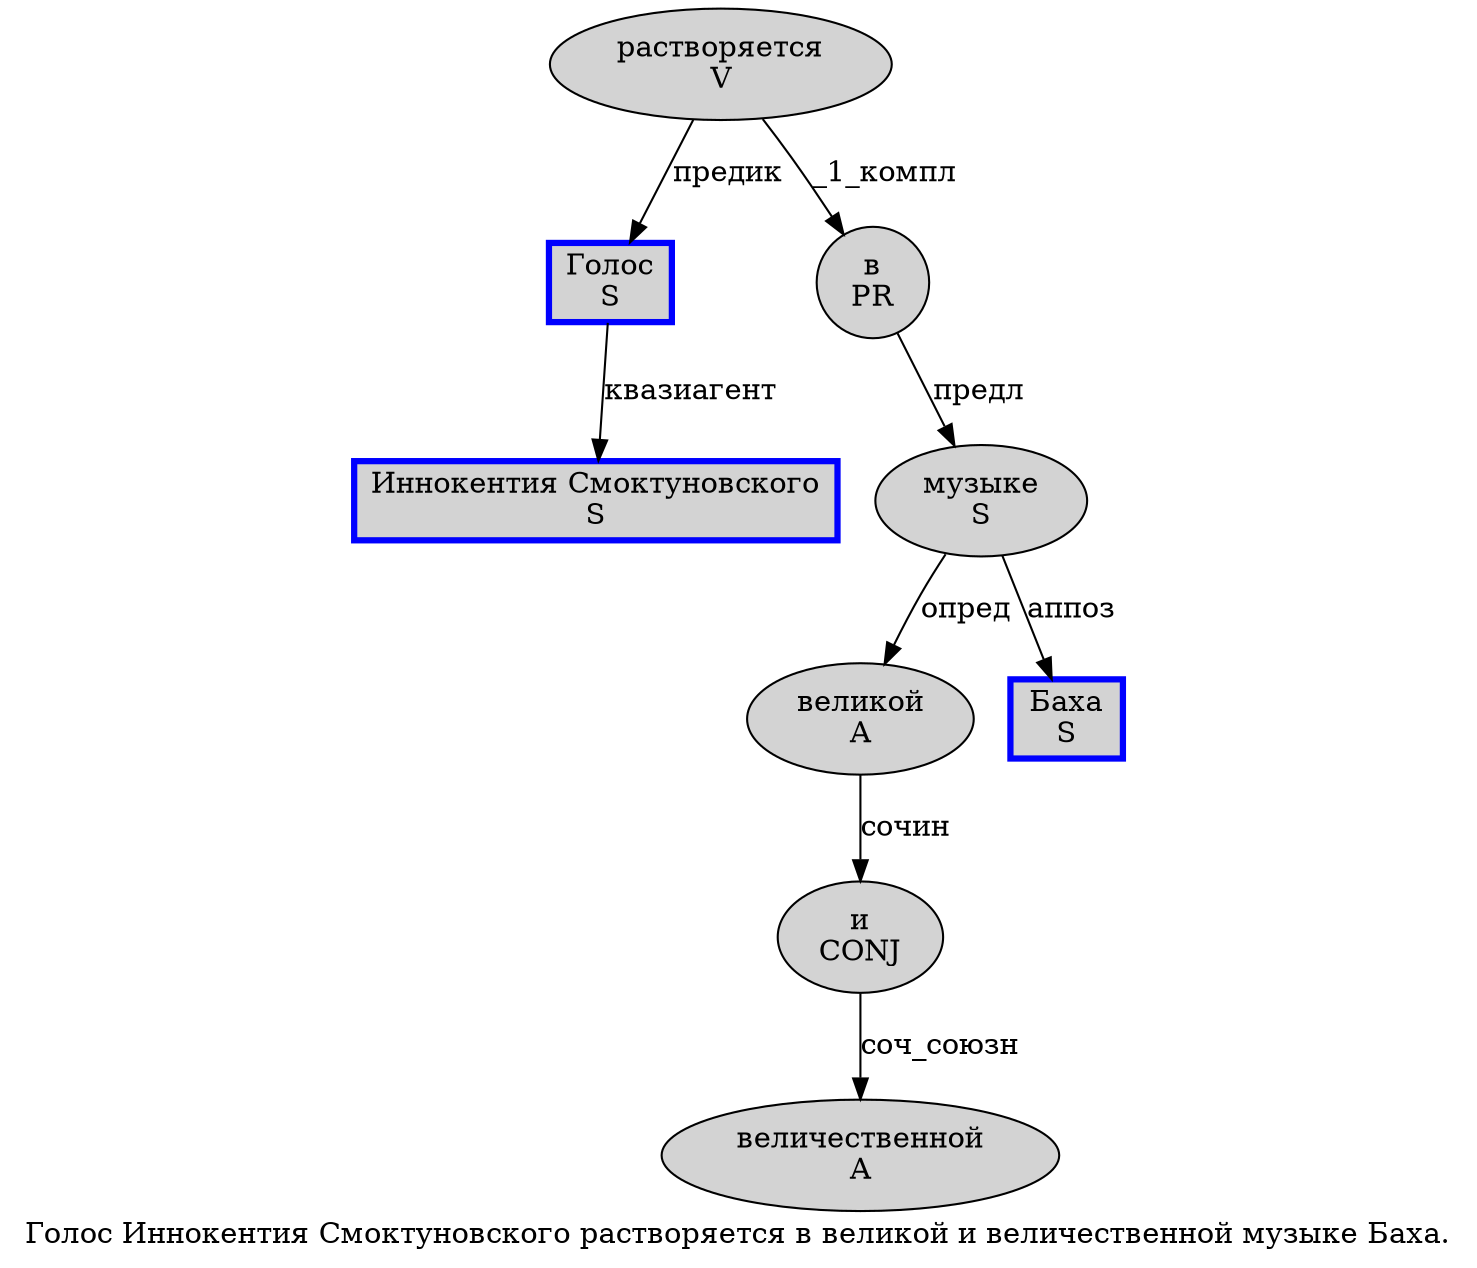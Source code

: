 digraph SENTENCE_2138 {
	graph [label="Голос Иннокентия Смоктуновского растворяется в великой и величественной музыке Баха."]
	node [style=filled]
		0 [label="Голос
S" color=blue fillcolor=lightgray penwidth=3 shape=box]
		1 [label="Иннокентия Смоктуновского
S" color=blue fillcolor=lightgray penwidth=3 shape=box]
		2 [label="растворяется
V" color="" fillcolor=lightgray penwidth=1 shape=ellipse]
		3 [label="в
PR" color="" fillcolor=lightgray penwidth=1 shape=ellipse]
		4 [label="великой
A" color="" fillcolor=lightgray penwidth=1 shape=ellipse]
		5 [label="и
CONJ" color="" fillcolor=lightgray penwidth=1 shape=ellipse]
		6 [label="величественной
A" color="" fillcolor=lightgray penwidth=1 shape=ellipse]
		7 [label="музыке
S" color="" fillcolor=lightgray penwidth=1 shape=ellipse]
		8 [label="Баха
S" color=blue fillcolor=lightgray penwidth=3 shape=box]
			4 -> 5 [label="сочин"]
			2 -> 0 [label="предик"]
			2 -> 3 [label="_1_компл"]
			3 -> 7 [label="предл"]
			5 -> 6 [label="соч_союзн"]
			7 -> 4 [label="опред"]
			7 -> 8 [label="аппоз"]
			0 -> 1 [label="квазиагент"]
}
